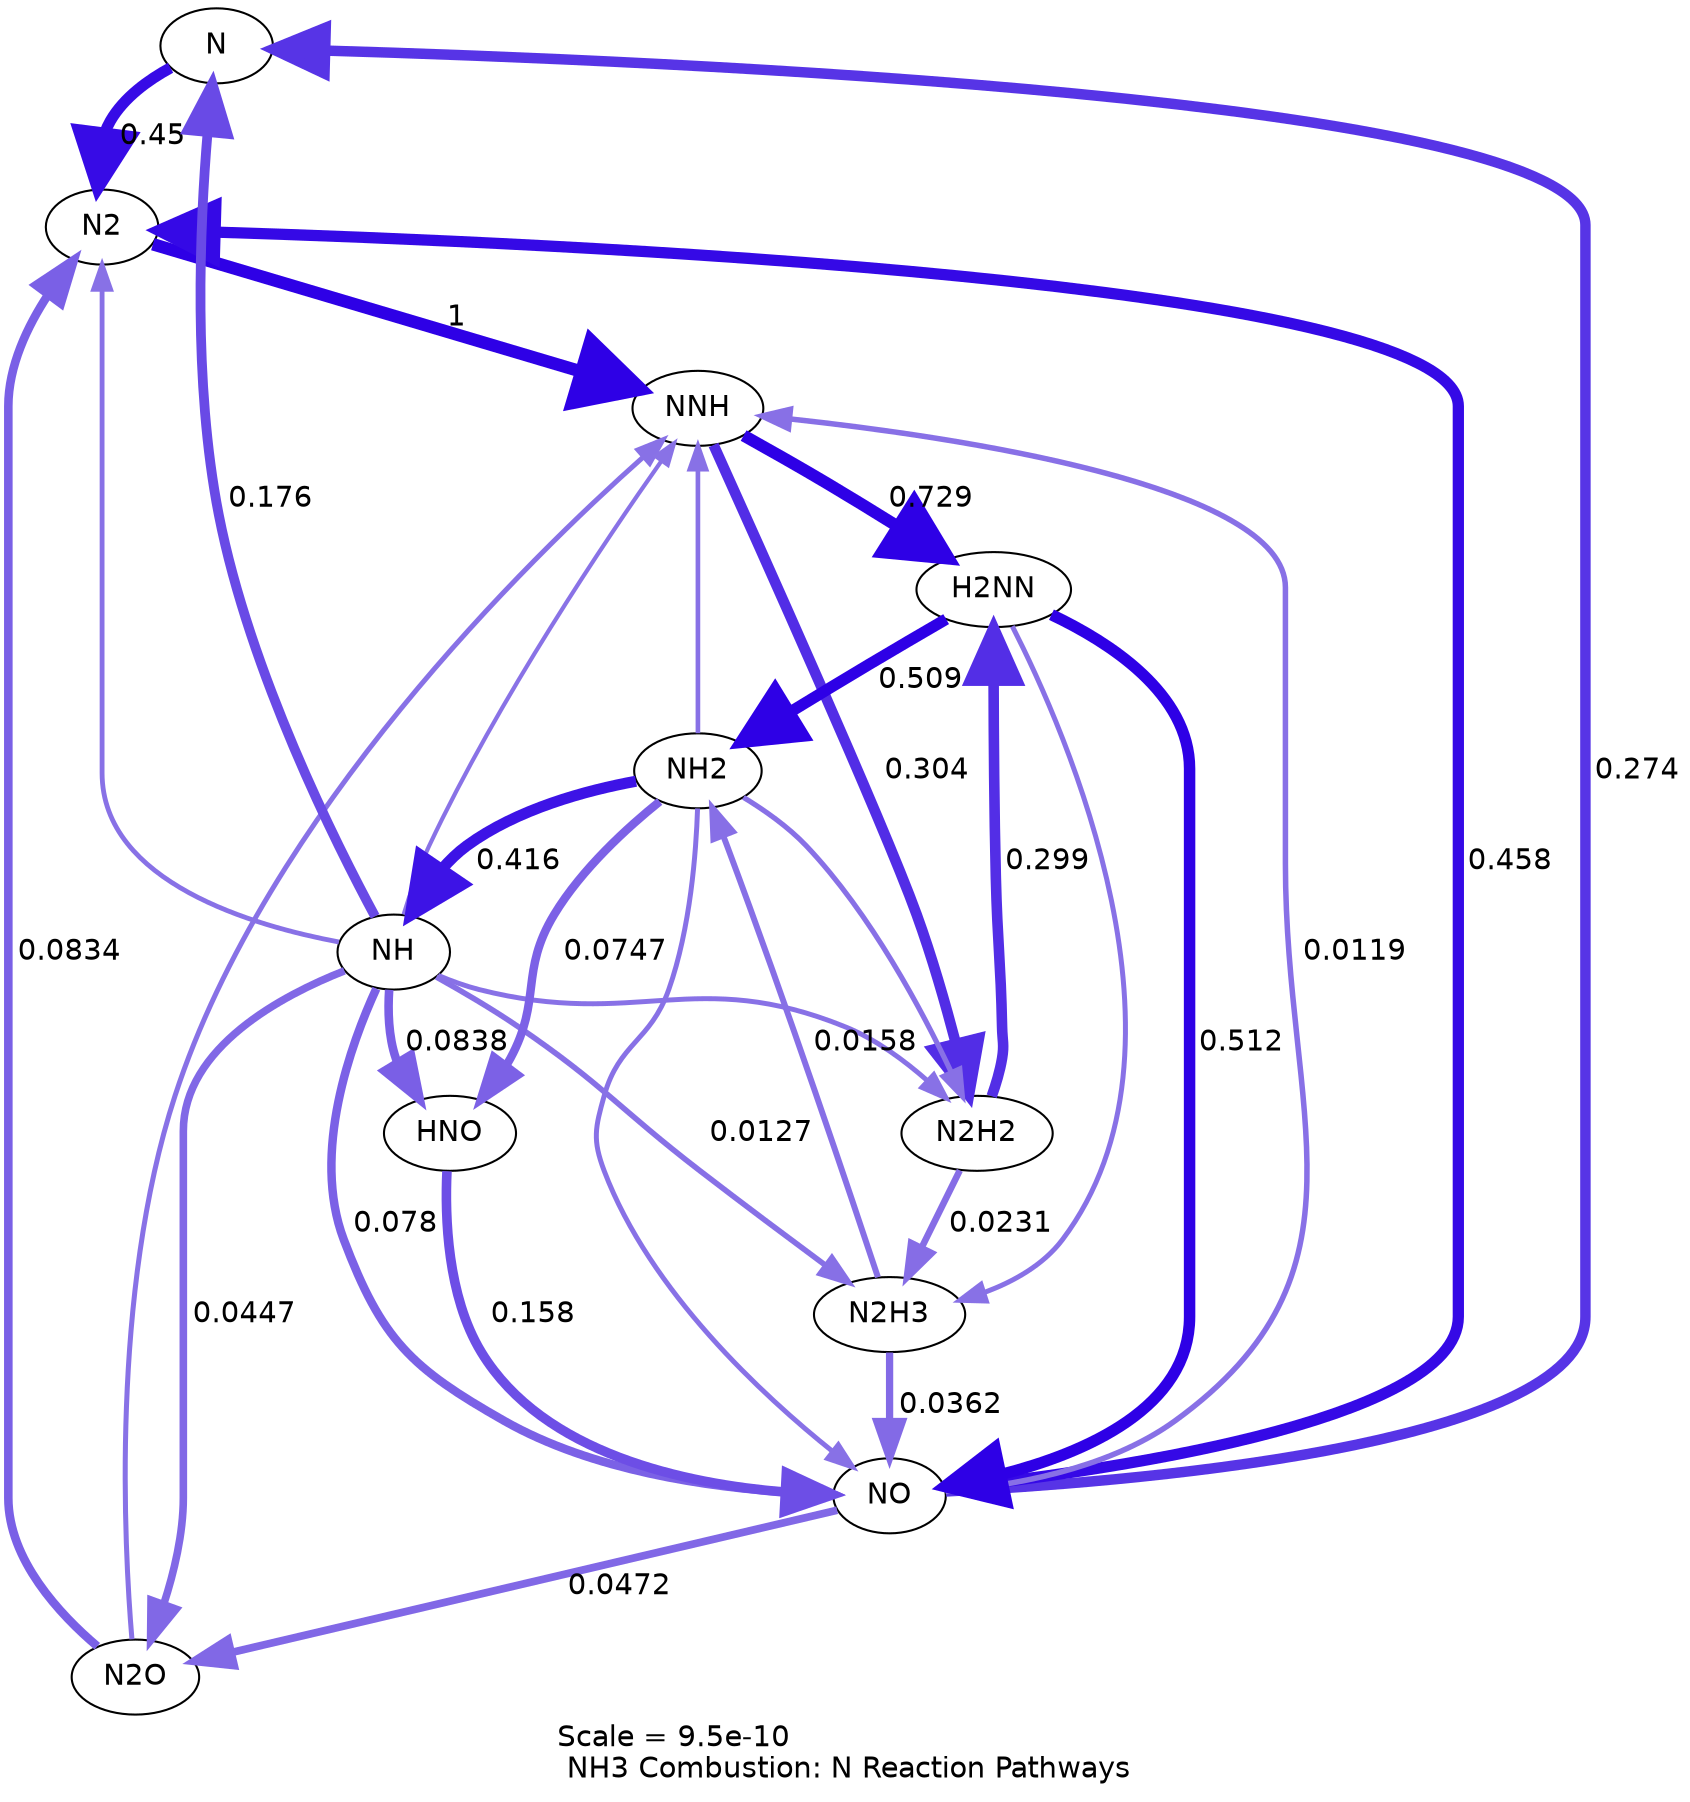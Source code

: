 digraph reaction_paths {
center=1;
s12 -> s1[fontname="Helvetica", penwidth=5.4, arrowsize=2.7, color="0.7, 0.95, 0.9"
, label=" 0.45"];
s21 -> s1[fontname="Helvetica", penwidth=5.41, arrowsize=2.71, color="0.7, 0.958, 0.9"
, label=" 0.458"];
s22 -> s1[fontname="Helvetica", penwidth=4.12, arrowsize=2.06, color="0.7, 0.583, 0.9"
, label=" 0.0834"];
s13 -> s1[fontname="Helvetica", penwidth=2.32, arrowsize=1.16, color="0.7, 0.508, 0.9"
];
s1 -> s16[fontname="Helvetica", penwidth=6, arrowsize=3, color="0.7, 1.5, 0.9"
, label=" 1"];
s21 -> s12[fontname="Helvetica", penwidth=5.02, arrowsize=2.51, color="0.7, 0.774, 0.9"
, label=" 0.274"];
s13 -> s12[fontname="Helvetica", penwidth=4.69, arrowsize=2.34, color="0.7, 0.676, 0.9"
, label=" 0.176"];
s21 -> s22[fontname="Helvetica", penwidth=3.7, arrowsize=1.85, color="0.7, 0.547, 0.9"
, label=" 0.0472"];
s13 -> s21[fontname="Helvetica", penwidth=4.07, arrowsize=2.04, color="0.7, 0.578, 0.9"
, label=" 0.078"];
s24 -> s21[fontname="Helvetica", penwidth=4.61, arrowsize=2.3, color="0.7, 0.658, 0.9"
, label=" 0.158"];
s14 -> s21[fontname="Helvetica", penwidth=2.39, arrowsize=1.19, color="0.7, 0.508, 0.9"
];
s21 -> s16[fontname="Helvetica", penwidth=2.65, arrowsize=1.33, color="0.7, 0.512, 0.9"
, label=" 0.0119"];
s18 -> s21[fontname="Helvetica", penwidth=3.5, arrowsize=1.75, color="0.7, 0.536, 0.9"
, label=" 0.0362"];
s20 -> s21[fontname="Helvetica", penwidth=5.5, arrowsize=2.75, color="0.7, 1.01, 0.9"
, label=" 0.512"];
s13 -> s22[fontname="Helvetica", penwidth=3.65, arrowsize=1.83, color="0.7, 0.545, 0.9"
, label=" 0.0447"];
s22 -> s16[fontname="Helvetica", penwidth=2.42, arrowsize=1.21, color="0.7, 0.509, 0.9"
];
s13 -> s24[fontname="Helvetica", penwidth=4.13, arrowsize=2.06, color="0.7, 0.584, 0.9"
, label=" 0.0838"];
s14 -> s13[fontname="Helvetica", penwidth=5.34, arrowsize=2.67, color="0.7, 0.916, 0.9"
, label=" 0.416"];
s13 -> s16[fontname="Helvetica", penwidth=2.01, arrowsize=1.01, color="0.7, 0.505, 0.9"
];
s13 -> s17[fontname="Helvetica", penwidth=2.38, arrowsize=1.19, color="0.7, 0.508, 0.9"
];
s13 -> s18[fontname="Helvetica", penwidth=2.7, arrowsize=1.35, color="0.7, 0.513, 0.9"
, label=" 0.0127"];
s14 -> s24[fontname="Helvetica", penwidth=4.04, arrowsize=2.02, color="0.7, 0.575, 0.9"
, label=" 0.0747"];
s14 -> s16[fontname="Helvetica", penwidth=2.23, arrowsize=1.11, color="0.7, 0.507, 0.9"
];
s14 -> s17[fontname="Helvetica", penwidth=2.5, arrowsize=1.25, color="0.7, 0.51, 0.9"
];
s18 -> s14[fontname="Helvetica", penwidth=2.87, arrowsize=1.43, color="0.7, 0.516, 0.9"
, label=" 0.0158"];
s20 -> s14[fontname="Helvetica", penwidth=5.49, arrowsize=2.75, color="0.7, 1.01, 0.9"
, label=" 0.509"];
s16 -> s17[fontname="Helvetica", penwidth=5.1, arrowsize=2.55, color="0.7, 0.804, 0.9"
, label=" 0.304"];
s16 -> s20[fontname="Helvetica", penwidth=5.76, arrowsize=2.88, color="0.7, 1.23, 0.9"
, label=" 0.729"];
s17 -> s18[fontname="Helvetica", penwidth=3.16, arrowsize=1.58, color="0.7, 0.523, 0.9"
, label=" 0.0231"];
s17 -> s20[fontname="Helvetica", penwidth=5.09, arrowsize=2.54, color="0.7, 0.799, 0.9"
, label=" 0.299"];
s20 -> s18[fontname="Helvetica", penwidth=2.4, arrowsize=1.2, color="0.7, 0.508, 0.9"
];
s1 [ fontname="Helvetica", label="N2"];
s12 [ fontname="Helvetica", label="N"];
s13 [ fontname="Helvetica", label="NH"];
s14 [ fontname="Helvetica", label="NH2"];
s16 [ fontname="Helvetica", label="NNH"];
s17 [ fontname="Helvetica", label="N2H2"];
s18 [ fontname="Helvetica", label="N2H3"];
s20 [ fontname="Helvetica", label="H2NN"];
s21 [ fontname="Helvetica", label="NO"];
s22 [ fontname="Helvetica", label="N2O"];
s24 [ fontname="Helvetica", label="HNO"];
 label = "Scale = 9.5e-10\l NH3 Combustion: N Reaction Pathways";
 fontname = "Helvetica";
}
